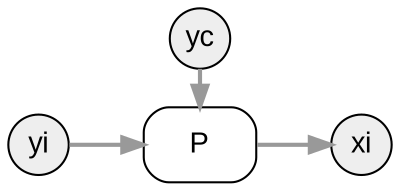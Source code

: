 digraph d {
	node [fontname = "Arial"];
	edge [fontname = "Arial", fontsize=11,color="#999999", penwidth=2, weight=1];

	rankdir=LR
	subgraph port {
		node [shape=circle, style=filled, fillcolor="#EEEEEE", fixedsize=true, width=0.4]
		xi
		yc
		yi
		}
	subgraph process {
		node [shape=box, style=rounded]
		P
	}
{rank=same; yc P}
yc->P
yi->P
P->xi
}
